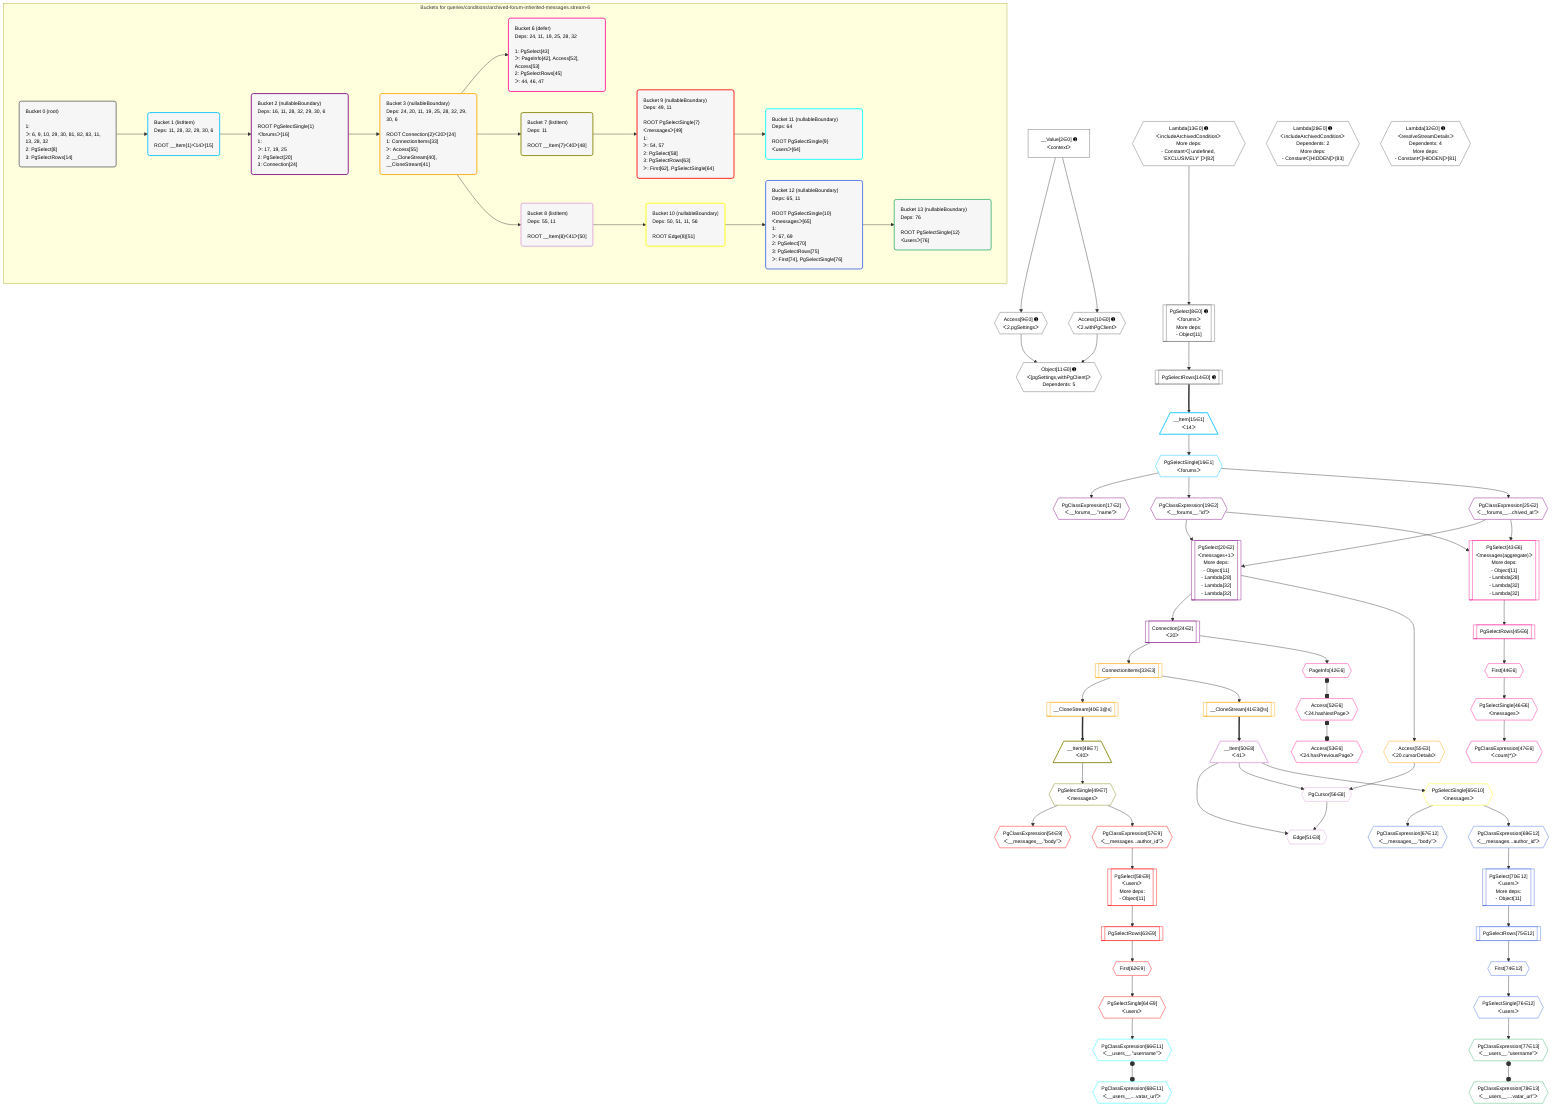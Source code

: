 %%{init: {'themeVariables': { 'fontSize': '12px'}}}%%
graph TD
    classDef path fill:#eee,stroke:#000,color:#000
    classDef plan fill:#fff,stroke-width:1px,color:#000
    classDef itemplan fill:#fff,stroke-width:2px,color:#000
    classDef unbatchedplan fill:#dff,stroke-width:1px,color:#000
    classDef sideeffectplan fill:#fcc,stroke-width:2px,color:#000
    classDef bucket fill:#f6f6f6,color:#000,stroke-width:2px,text-align:left

    subgraph "Buckets for queries/conditions/archived-forum-inherited-messages.stream-6"
    Bucket0("Bucket 0 (root)<br /><br />1: <br />ᐳ: 6, 9, 10, 29, 30, 81, 82, 83, 11, 13, 28, 32<br />2: PgSelect[8]<br />3: PgSelectRows[14]"):::bucket
    Bucket1("Bucket 1 (listItem)<br />Deps: 11, 28, 32, 29, 30, 6<br /><br />ROOT __Item{1}ᐸ14ᐳ[15]"):::bucket
    Bucket2("Bucket 2 (nullableBoundary)<br />Deps: 16, 11, 28, 32, 29, 30, 6<br /><br />ROOT PgSelectSingle{1}ᐸforumsᐳ[16]<br />1: <br />ᐳ: 17, 19, 25<br />2: PgSelect[20]<br />3: Connection[24]"):::bucket
    Bucket3("Bucket 3 (nullableBoundary)<br />Deps: 24, 20, 11, 19, 25, 28, 32, 29, 30, 6<br /><br />ROOT Connection{2}ᐸ20ᐳ[24]<br />1: ConnectionItems[33]<br />ᐳ: Access[55]<br />2: __CloneStream[40], __CloneStream[41]"):::bucket
    Bucket6("Bucket 6 (defer)<br />Deps: 24, 11, 19, 25, 28, 32<br /><br />1: PgSelect[43]<br />ᐳ: PageInfo[42], Access[52], Access[53]<br />2: PgSelectRows[45]<br />ᐳ: 44, 46, 47"):::bucket
    Bucket7("Bucket 7 (listItem)<br />Deps: 11<br /><br />ROOT __Item{7}ᐸ40ᐳ[48]"):::bucket
    Bucket8("Bucket 8 (listItem)<br />Deps: 55, 11<br /><br />ROOT __Item{8}ᐸ41ᐳ[50]"):::bucket
    Bucket9("Bucket 9 (nullableBoundary)<br />Deps: 49, 11<br /><br />ROOT PgSelectSingle{7}ᐸmessagesᐳ[49]<br />1: <br />ᐳ: 54, 57<br />2: PgSelect[58]<br />3: PgSelectRows[63]<br />ᐳ: First[62], PgSelectSingle[64]"):::bucket
    Bucket10("Bucket 10 (nullableBoundary)<br />Deps: 50, 51, 11, 56<br /><br />ROOT Edge{8}[51]"):::bucket
    Bucket11("Bucket 11 (nullableBoundary)<br />Deps: 64<br /><br />ROOT PgSelectSingle{9}ᐸusersᐳ[64]"):::bucket
    Bucket12("Bucket 12 (nullableBoundary)<br />Deps: 65, 11<br /><br />ROOT PgSelectSingle{10}ᐸmessagesᐳ[65]<br />1: <br />ᐳ: 67, 69<br />2: PgSelect[70]<br />3: PgSelectRows[75]<br />ᐳ: First[74], PgSelectSingle[76]"):::bucket
    Bucket13("Bucket 13 (nullableBoundary)<br />Deps: 76<br /><br />ROOT PgSelectSingle{12}ᐸusersᐳ[76]"):::bucket
    end
    Bucket0 --> Bucket1
    Bucket1 --> Bucket2
    Bucket2 --> Bucket3
    Bucket3 --> Bucket6 & Bucket7 & Bucket8
    Bucket7 --> Bucket9
    Bucket8 --> Bucket10
    Bucket9 --> Bucket11
    Bucket10 --> Bucket12
    Bucket12 --> Bucket13

    %% plan dependencies
    PgSelect8[["PgSelect[8∈0] ➊<br />ᐸforumsᐳ<br />More deps:<br />- Object[11]"]]:::plan
    Lambda13{{"Lambda[13∈0] ➊<br />ᐸincludeArchivedConditionᐳ<br />More deps:<br />- Constantᐸ[ undefined, 'EXCLUSIVELY' ]ᐳ[82]"}}:::plan
    Lambda13 --> PgSelect8
    Object11{{"Object[11∈0] ➊<br />ᐸ{pgSettings,withPgClient}ᐳ<br />Dependents: 5"}}:::plan
    Access9{{"Access[9∈0] ➊<br />ᐸ2.pgSettingsᐳ"}}:::plan
    Access10{{"Access[10∈0] ➊<br />ᐸ2.withPgClientᐳ"}}:::plan
    Access9 & Access10 --> Object11
    __Value2["__Value[2∈0] ➊<br />ᐸcontextᐳ"]:::plan
    __Value2 --> Access9
    __Value2 --> Access10
    PgSelectRows14[["PgSelectRows[14∈0] ➊"]]:::plan
    PgSelect8 --> PgSelectRows14
    Lambda28{{"Lambda[28∈0] ➊<br />ᐸincludeArchivedConditionᐳ<br />Dependents: 2<br />More deps:<br />- Constantᐸ[HIDDEN]ᐳ[83]"}}:::plan
    Lambda32{{"Lambda[32∈0] ➊<br />ᐸresolveStreamDetailsᐳ<br />Dependents: 4<br />More deps:<br />- Constantᐸ[HIDDEN]ᐳ[81]"}}:::plan
    __Item15[/"__Item[15∈1]<br />ᐸ14ᐳ"\]:::itemplan
    PgSelectRows14 ==> __Item15
    PgSelectSingle16{{"PgSelectSingle[16∈1]<br />ᐸforumsᐳ"}}:::plan
    __Item15 --> PgSelectSingle16
    PgSelect20[["PgSelect[20∈2]<br />ᐸmessages+1ᐳ<br />More deps:<br />- Object[11]<br />- Lambda[28]<br />- Lambda[32]<br />- Lambda[32]"]]:::plan
    PgClassExpression19{{"PgClassExpression[19∈2]<br />ᐸ__forums__.”id”ᐳ"}}:::plan
    PgClassExpression25{{"PgClassExpression[25∈2]<br />ᐸ__forums__...chived_at”ᐳ"}}:::plan
    PgClassExpression19 & PgClassExpression25 --> PgSelect20
    PgClassExpression17{{"PgClassExpression[17∈2]<br />ᐸ__forums__.”name”ᐳ"}}:::plan
    PgSelectSingle16 --> PgClassExpression17
    PgSelectSingle16 --> PgClassExpression19
    Connection24[["Connection[24∈2]<br />ᐸ20ᐳ"]]:::plan
    PgSelect20 --> Connection24
    PgSelectSingle16 --> PgClassExpression25
    ConnectionItems33[["ConnectionItems[33∈3]"]]:::plan
    Connection24 --> ConnectionItems33
    __CloneStream40[["__CloneStream[40∈3@s]"]]:::plan
    ConnectionItems33 --> __CloneStream40
    __CloneStream41[["__CloneStream[41∈3@s]"]]:::plan
    ConnectionItems33 --> __CloneStream41
    Access55{{"Access[55∈3]<br />ᐸ20.cursorDetailsᐳ"}}:::plan
    PgSelect20 --> Access55
    PgSelect43[["PgSelect[43∈6]<br />ᐸmessages(aggregate)ᐳ<br />More deps:<br />- Object[11]<br />- Lambda[28]<br />- Lambda[32]<br />- Lambda[32]"]]:::plan
    PgClassExpression19 & PgClassExpression25 --> PgSelect43
    PageInfo42{{"PageInfo[42∈6]"}}:::plan
    Connection24 --> PageInfo42
    First44{{"First[44∈6]"}}:::plan
    PgSelectRows45[["PgSelectRows[45∈6]"]]:::plan
    PgSelectRows45 --> First44
    PgSelect43 --> PgSelectRows45
    PgSelectSingle46{{"PgSelectSingle[46∈6]<br />ᐸmessagesᐳ"}}:::plan
    First44 --> PgSelectSingle46
    PgClassExpression47{{"PgClassExpression[47∈6]<br />ᐸcount(*)ᐳ"}}:::plan
    PgSelectSingle46 --> PgClassExpression47
    Access52{{"Access[52∈6]<br />ᐸ24.hasNextPageᐳ"}}:::plan
    PageInfo42 o--o Access52
    Access53{{"Access[53∈6]<br />ᐸ24.hasPreviousPageᐳ"}}:::plan
    Access52 o--o Access53
    __Item48[/"__Item[48∈7]<br />ᐸ40ᐳ"\]:::itemplan
    __CloneStream40 ==> __Item48
    PgSelectSingle49{{"PgSelectSingle[49∈7]<br />ᐸmessagesᐳ"}}:::plan
    __Item48 --> PgSelectSingle49
    Edge51{{"Edge[51∈8]"}}:::plan
    __Item50[/"__Item[50∈8]<br />ᐸ41ᐳ"\]:::itemplan
    PgCursor56{{"PgCursor[56∈8]"}}:::plan
    __Item50 & PgCursor56 --> Edge51
    __Item50 & Access55 --> PgCursor56
    __CloneStream41 ==> __Item50
    PgSelect58[["PgSelect[58∈9]<br />ᐸusersᐳ<br />More deps:<br />- Object[11]"]]:::plan
    PgClassExpression57{{"PgClassExpression[57∈9]<br />ᐸ__messages...author_id”ᐳ"}}:::plan
    PgClassExpression57 --> PgSelect58
    PgClassExpression54{{"PgClassExpression[54∈9]<br />ᐸ__messages__.”body”ᐳ"}}:::plan
    PgSelectSingle49 --> PgClassExpression54
    PgSelectSingle49 --> PgClassExpression57
    First62{{"First[62∈9]"}}:::plan
    PgSelectRows63[["PgSelectRows[63∈9]"]]:::plan
    PgSelectRows63 --> First62
    PgSelect58 --> PgSelectRows63
    PgSelectSingle64{{"PgSelectSingle[64∈9]<br />ᐸusersᐳ"}}:::plan
    First62 --> PgSelectSingle64
    PgSelectSingle65{{"PgSelectSingle[65∈10]<br />ᐸmessagesᐳ"}}:::plan
    __Item50 --> PgSelectSingle65
    PgClassExpression66{{"PgClassExpression[66∈11]<br />ᐸ__users__.”username”ᐳ"}}:::plan
    PgSelectSingle64 --> PgClassExpression66
    PgClassExpression68{{"PgClassExpression[68∈11]<br />ᐸ__users__....vatar_url”ᐳ"}}:::plan
    PgClassExpression66 o--o PgClassExpression68
    PgSelect70[["PgSelect[70∈12]<br />ᐸusersᐳ<br />More deps:<br />- Object[11]"]]:::plan
    PgClassExpression69{{"PgClassExpression[69∈12]<br />ᐸ__messages...author_id”ᐳ"}}:::plan
    PgClassExpression69 --> PgSelect70
    PgClassExpression67{{"PgClassExpression[67∈12]<br />ᐸ__messages__.”body”ᐳ"}}:::plan
    PgSelectSingle65 --> PgClassExpression67
    PgSelectSingle65 --> PgClassExpression69
    First74{{"First[74∈12]"}}:::plan
    PgSelectRows75[["PgSelectRows[75∈12]"]]:::plan
    PgSelectRows75 --> First74
    PgSelect70 --> PgSelectRows75
    PgSelectSingle76{{"PgSelectSingle[76∈12]<br />ᐸusersᐳ"}}:::plan
    First74 --> PgSelectSingle76
    PgClassExpression77{{"PgClassExpression[77∈13]<br />ᐸ__users__.”username”ᐳ"}}:::plan
    PgSelectSingle76 --> PgClassExpression77
    PgClassExpression78{{"PgClassExpression[78∈13]<br />ᐸ__users__....vatar_url”ᐳ"}}:::plan
    PgClassExpression77 o--o PgClassExpression78

    %% define steps
    classDef bucket0 stroke:#696969
    class Bucket0,__Value2,PgSelect8,Access9,Access10,Object11,Lambda13,PgSelectRows14,Lambda28,Lambda32 bucket0
    classDef bucket1 stroke:#00bfff
    class Bucket1,__Item15,PgSelectSingle16 bucket1
    classDef bucket2 stroke:#7f007f
    class Bucket2,PgClassExpression17,PgClassExpression19,PgSelect20,Connection24,PgClassExpression25 bucket2
    classDef bucket3 stroke:#ffa500
    class Bucket3,ConnectionItems33,__CloneStream40,__CloneStream41,Access55 bucket3
    classDef bucket6 stroke:#ff1493
    class Bucket6,PageInfo42,PgSelect43,First44,PgSelectRows45,PgSelectSingle46,PgClassExpression47,Access52,Access53 bucket6
    classDef bucket7 stroke:#808000
    class Bucket7,__Item48,PgSelectSingle49 bucket7
    classDef bucket8 stroke:#dda0dd
    class Bucket8,__Item50,Edge51,PgCursor56 bucket8
    classDef bucket9 stroke:#ff0000
    class Bucket9,PgClassExpression54,PgClassExpression57,PgSelect58,First62,PgSelectRows63,PgSelectSingle64 bucket9
    classDef bucket10 stroke:#ffff00
    class Bucket10,PgSelectSingle65 bucket10
    classDef bucket11 stroke:#00ffff
    class Bucket11,PgClassExpression66,PgClassExpression68 bucket11
    classDef bucket12 stroke:#4169e1
    class Bucket12,PgClassExpression67,PgClassExpression69,PgSelect70,First74,PgSelectRows75,PgSelectSingle76 bucket12
    classDef bucket13 stroke:#3cb371
    class Bucket13,PgClassExpression77,PgClassExpression78 bucket13